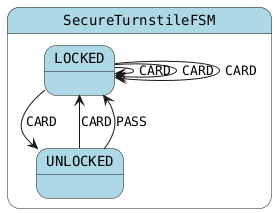 @startuml
skinparam StateFontName Helvetica
skinparam defaultFontName Monospaced
skinparam state {
    BackgroundColor LightBlue
}
state SecureTurnstileFSM {
LOCKED --> LOCKED : CARD
LOCKED --> LOCKED : CARD
LOCKED --> UNLOCKED : CARD
LOCKED --> LOCKED : CARD
UNLOCKED --> LOCKED : CARD
UNLOCKED --> LOCKED : PASS
}
@enduml
